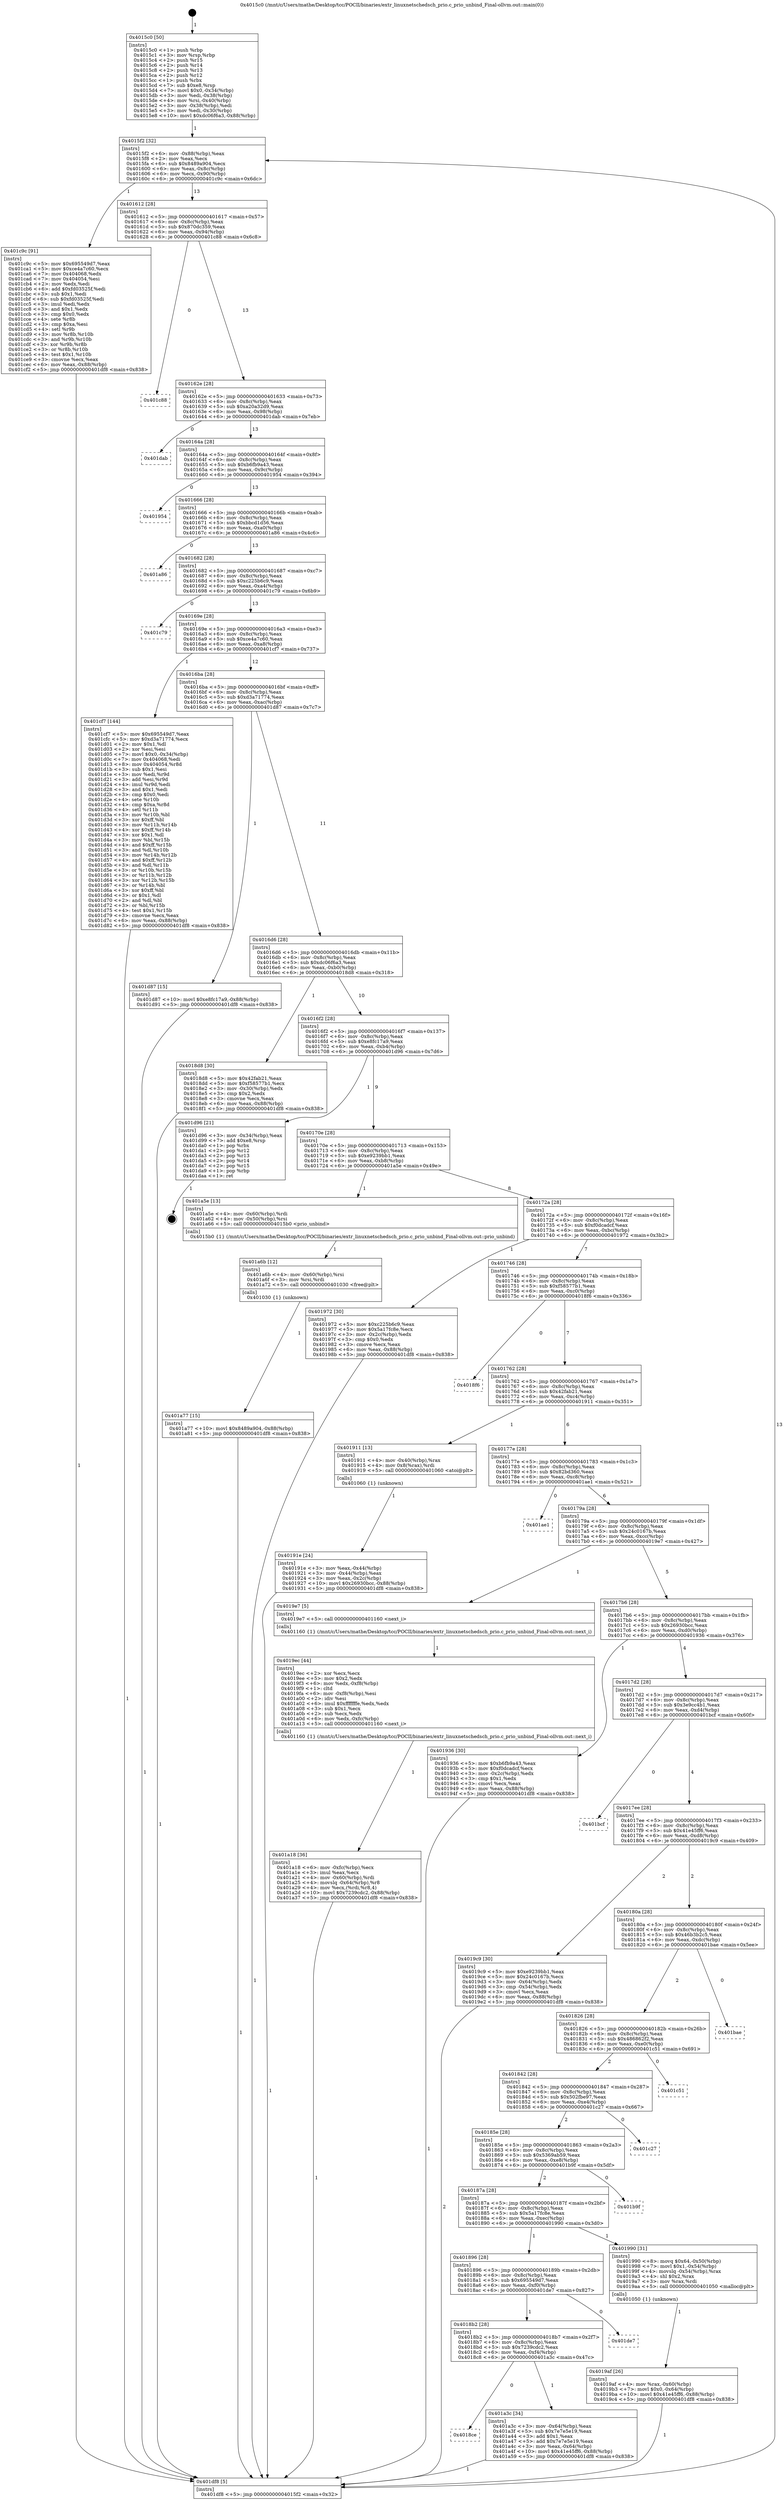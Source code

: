 digraph "0x4015c0" {
  label = "0x4015c0 (/mnt/c/Users/mathe/Desktop/tcc/POCII/binaries/extr_linuxnetschedsch_prio.c_prio_unbind_Final-ollvm.out::main(0))"
  labelloc = "t"
  node[shape=record]

  Entry [label="",width=0.3,height=0.3,shape=circle,fillcolor=black,style=filled]
  "0x4015f2" [label="{
     0x4015f2 [32]\l
     | [instrs]\l
     &nbsp;&nbsp;0x4015f2 \<+6\>: mov -0x88(%rbp),%eax\l
     &nbsp;&nbsp;0x4015f8 \<+2\>: mov %eax,%ecx\l
     &nbsp;&nbsp;0x4015fa \<+6\>: sub $0x8489a904,%ecx\l
     &nbsp;&nbsp;0x401600 \<+6\>: mov %eax,-0x8c(%rbp)\l
     &nbsp;&nbsp;0x401606 \<+6\>: mov %ecx,-0x90(%rbp)\l
     &nbsp;&nbsp;0x40160c \<+6\>: je 0000000000401c9c \<main+0x6dc\>\l
  }"]
  "0x401c9c" [label="{
     0x401c9c [91]\l
     | [instrs]\l
     &nbsp;&nbsp;0x401c9c \<+5\>: mov $0x695549d7,%eax\l
     &nbsp;&nbsp;0x401ca1 \<+5\>: mov $0xce4a7c60,%ecx\l
     &nbsp;&nbsp;0x401ca6 \<+7\>: mov 0x404068,%edx\l
     &nbsp;&nbsp;0x401cad \<+7\>: mov 0x404054,%esi\l
     &nbsp;&nbsp;0x401cb4 \<+2\>: mov %edx,%edi\l
     &nbsp;&nbsp;0x401cb6 \<+6\>: add $0xfd03525f,%edi\l
     &nbsp;&nbsp;0x401cbc \<+3\>: sub $0x1,%edi\l
     &nbsp;&nbsp;0x401cbf \<+6\>: sub $0xfd03525f,%edi\l
     &nbsp;&nbsp;0x401cc5 \<+3\>: imul %edi,%edx\l
     &nbsp;&nbsp;0x401cc8 \<+3\>: and $0x1,%edx\l
     &nbsp;&nbsp;0x401ccb \<+3\>: cmp $0x0,%edx\l
     &nbsp;&nbsp;0x401cce \<+4\>: sete %r8b\l
     &nbsp;&nbsp;0x401cd2 \<+3\>: cmp $0xa,%esi\l
     &nbsp;&nbsp;0x401cd5 \<+4\>: setl %r9b\l
     &nbsp;&nbsp;0x401cd9 \<+3\>: mov %r8b,%r10b\l
     &nbsp;&nbsp;0x401cdc \<+3\>: and %r9b,%r10b\l
     &nbsp;&nbsp;0x401cdf \<+3\>: xor %r9b,%r8b\l
     &nbsp;&nbsp;0x401ce2 \<+3\>: or %r8b,%r10b\l
     &nbsp;&nbsp;0x401ce5 \<+4\>: test $0x1,%r10b\l
     &nbsp;&nbsp;0x401ce9 \<+3\>: cmovne %ecx,%eax\l
     &nbsp;&nbsp;0x401cec \<+6\>: mov %eax,-0x88(%rbp)\l
     &nbsp;&nbsp;0x401cf2 \<+5\>: jmp 0000000000401df8 \<main+0x838\>\l
  }"]
  "0x401612" [label="{
     0x401612 [28]\l
     | [instrs]\l
     &nbsp;&nbsp;0x401612 \<+5\>: jmp 0000000000401617 \<main+0x57\>\l
     &nbsp;&nbsp;0x401617 \<+6\>: mov -0x8c(%rbp),%eax\l
     &nbsp;&nbsp;0x40161d \<+5\>: sub $0x870dc359,%eax\l
     &nbsp;&nbsp;0x401622 \<+6\>: mov %eax,-0x94(%rbp)\l
     &nbsp;&nbsp;0x401628 \<+6\>: je 0000000000401c88 \<main+0x6c8\>\l
  }"]
  Exit [label="",width=0.3,height=0.3,shape=circle,fillcolor=black,style=filled,peripheries=2]
  "0x401c88" [label="{
     0x401c88\l
  }", style=dashed]
  "0x40162e" [label="{
     0x40162e [28]\l
     | [instrs]\l
     &nbsp;&nbsp;0x40162e \<+5\>: jmp 0000000000401633 \<main+0x73\>\l
     &nbsp;&nbsp;0x401633 \<+6\>: mov -0x8c(%rbp),%eax\l
     &nbsp;&nbsp;0x401639 \<+5\>: sub $0xa20a32d9,%eax\l
     &nbsp;&nbsp;0x40163e \<+6\>: mov %eax,-0x98(%rbp)\l
     &nbsp;&nbsp;0x401644 \<+6\>: je 0000000000401dab \<main+0x7eb\>\l
  }"]
  "0x401a77" [label="{
     0x401a77 [15]\l
     | [instrs]\l
     &nbsp;&nbsp;0x401a77 \<+10\>: movl $0x8489a904,-0x88(%rbp)\l
     &nbsp;&nbsp;0x401a81 \<+5\>: jmp 0000000000401df8 \<main+0x838\>\l
  }"]
  "0x401dab" [label="{
     0x401dab\l
  }", style=dashed]
  "0x40164a" [label="{
     0x40164a [28]\l
     | [instrs]\l
     &nbsp;&nbsp;0x40164a \<+5\>: jmp 000000000040164f \<main+0x8f\>\l
     &nbsp;&nbsp;0x40164f \<+6\>: mov -0x8c(%rbp),%eax\l
     &nbsp;&nbsp;0x401655 \<+5\>: sub $0xb6fb9a43,%eax\l
     &nbsp;&nbsp;0x40165a \<+6\>: mov %eax,-0x9c(%rbp)\l
     &nbsp;&nbsp;0x401660 \<+6\>: je 0000000000401954 \<main+0x394\>\l
  }"]
  "0x401a6b" [label="{
     0x401a6b [12]\l
     | [instrs]\l
     &nbsp;&nbsp;0x401a6b \<+4\>: mov -0x60(%rbp),%rsi\l
     &nbsp;&nbsp;0x401a6f \<+3\>: mov %rsi,%rdi\l
     &nbsp;&nbsp;0x401a72 \<+5\>: call 0000000000401030 \<free@plt\>\l
     | [calls]\l
     &nbsp;&nbsp;0x401030 \{1\} (unknown)\l
  }"]
  "0x401954" [label="{
     0x401954\l
  }", style=dashed]
  "0x401666" [label="{
     0x401666 [28]\l
     | [instrs]\l
     &nbsp;&nbsp;0x401666 \<+5\>: jmp 000000000040166b \<main+0xab\>\l
     &nbsp;&nbsp;0x40166b \<+6\>: mov -0x8c(%rbp),%eax\l
     &nbsp;&nbsp;0x401671 \<+5\>: sub $0xbbcd1d56,%eax\l
     &nbsp;&nbsp;0x401676 \<+6\>: mov %eax,-0xa0(%rbp)\l
     &nbsp;&nbsp;0x40167c \<+6\>: je 0000000000401a86 \<main+0x4c6\>\l
  }"]
  "0x4018ce" [label="{
     0x4018ce\l
  }", style=dashed]
  "0x401a86" [label="{
     0x401a86\l
  }", style=dashed]
  "0x401682" [label="{
     0x401682 [28]\l
     | [instrs]\l
     &nbsp;&nbsp;0x401682 \<+5\>: jmp 0000000000401687 \<main+0xc7\>\l
     &nbsp;&nbsp;0x401687 \<+6\>: mov -0x8c(%rbp),%eax\l
     &nbsp;&nbsp;0x40168d \<+5\>: sub $0xc225b6c9,%eax\l
     &nbsp;&nbsp;0x401692 \<+6\>: mov %eax,-0xa4(%rbp)\l
     &nbsp;&nbsp;0x401698 \<+6\>: je 0000000000401c79 \<main+0x6b9\>\l
  }"]
  "0x401a3c" [label="{
     0x401a3c [34]\l
     | [instrs]\l
     &nbsp;&nbsp;0x401a3c \<+3\>: mov -0x64(%rbp),%eax\l
     &nbsp;&nbsp;0x401a3f \<+5\>: sub $0x7e7e5e19,%eax\l
     &nbsp;&nbsp;0x401a44 \<+3\>: add $0x1,%eax\l
     &nbsp;&nbsp;0x401a47 \<+5\>: add $0x7e7e5e19,%eax\l
     &nbsp;&nbsp;0x401a4c \<+3\>: mov %eax,-0x64(%rbp)\l
     &nbsp;&nbsp;0x401a4f \<+10\>: movl $0x41e45ff6,-0x88(%rbp)\l
     &nbsp;&nbsp;0x401a59 \<+5\>: jmp 0000000000401df8 \<main+0x838\>\l
  }"]
  "0x401c79" [label="{
     0x401c79\l
  }", style=dashed]
  "0x40169e" [label="{
     0x40169e [28]\l
     | [instrs]\l
     &nbsp;&nbsp;0x40169e \<+5\>: jmp 00000000004016a3 \<main+0xe3\>\l
     &nbsp;&nbsp;0x4016a3 \<+6\>: mov -0x8c(%rbp),%eax\l
     &nbsp;&nbsp;0x4016a9 \<+5\>: sub $0xce4a7c60,%eax\l
     &nbsp;&nbsp;0x4016ae \<+6\>: mov %eax,-0xa8(%rbp)\l
     &nbsp;&nbsp;0x4016b4 \<+6\>: je 0000000000401cf7 \<main+0x737\>\l
  }"]
  "0x4018b2" [label="{
     0x4018b2 [28]\l
     | [instrs]\l
     &nbsp;&nbsp;0x4018b2 \<+5\>: jmp 00000000004018b7 \<main+0x2f7\>\l
     &nbsp;&nbsp;0x4018b7 \<+6\>: mov -0x8c(%rbp),%eax\l
     &nbsp;&nbsp;0x4018bd \<+5\>: sub $0x7239cdc2,%eax\l
     &nbsp;&nbsp;0x4018c2 \<+6\>: mov %eax,-0xf4(%rbp)\l
     &nbsp;&nbsp;0x4018c8 \<+6\>: je 0000000000401a3c \<main+0x47c\>\l
  }"]
  "0x401cf7" [label="{
     0x401cf7 [144]\l
     | [instrs]\l
     &nbsp;&nbsp;0x401cf7 \<+5\>: mov $0x695549d7,%eax\l
     &nbsp;&nbsp;0x401cfc \<+5\>: mov $0xd3a71774,%ecx\l
     &nbsp;&nbsp;0x401d01 \<+2\>: mov $0x1,%dl\l
     &nbsp;&nbsp;0x401d03 \<+2\>: xor %esi,%esi\l
     &nbsp;&nbsp;0x401d05 \<+7\>: movl $0x0,-0x34(%rbp)\l
     &nbsp;&nbsp;0x401d0c \<+7\>: mov 0x404068,%edi\l
     &nbsp;&nbsp;0x401d13 \<+8\>: mov 0x404054,%r8d\l
     &nbsp;&nbsp;0x401d1b \<+3\>: sub $0x1,%esi\l
     &nbsp;&nbsp;0x401d1e \<+3\>: mov %edi,%r9d\l
     &nbsp;&nbsp;0x401d21 \<+3\>: add %esi,%r9d\l
     &nbsp;&nbsp;0x401d24 \<+4\>: imul %r9d,%edi\l
     &nbsp;&nbsp;0x401d28 \<+3\>: and $0x1,%edi\l
     &nbsp;&nbsp;0x401d2b \<+3\>: cmp $0x0,%edi\l
     &nbsp;&nbsp;0x401d2e \<+4\>: sete %r10b\l
     &nbsp;&nbsp;0x401d32 \<+4\>: cmp $0xa,%r8d\l
     &nbsp;&nbsp;0x401d36 \<+4\>: setl %r11b\l
     &nbsp;&nbsp;0x401d3a \<+3\>: mov %r10b,%bl\l
     &nbsp;&nbsp;0x401d3d \<+3\>: xor $0xff,%bl\l
     &nbsp;&nbsp;0x401d40 \<+3\>: mov %r11b,%r14b\l
     &nbsp;&nbsp;0x401d43 \<+4\>: xor $0xff,%r14b\l
     &nbsp;&nbsp;0x401d47 \<+3\>: xor $0x1,%dl\l
     &nbsp;&nbsp;0x401d4a \<+3\>: mov %bl,%r15b\l
     &nbsp;&nbsp;0x401d4d \<+4\>: and $0xff,%r15b\l
     &nbsp;&nbsp;0x401d51 \<+3\>: and %dl,%r10b\l
     &nbsp;&nbsp;0x401d54 \<+3\>: mov %r14b,%r12b\l
     &nbsp;&nbsp;0x401d57 \<+4\>: and $0xff,%r12b\l
     &nbsp;&nbsp;0x401d5b \<+3\>: and %dl,%r11b\l
     &nbsp;&nbsp;0x401d5e \<+3\>: or %r10b,%r15b\l
     &nbsp;&nbsp;0x401d61 \<+3\>: or %r11b,%r12b\l
     &nbsp;&nbsp;0x401d64 \<+3\>: xor %r12b,%r15b\l
     &nbsp;&nbsp;0x401d67 \<+3\>: or %r14b,%bl\l
     &nbsp;&nbsp;0x401d6a \<+3\>: xor $0xff,%bl\l
     &nbsp;&nbsp;0x401d6d \<+3\>: or $0x1,%dl\l
     &nbsp;&nbsp;0x401d70 \<+2\>: and %dl,%bl\l
     &nbsp;&nbsp;0x401d72 \<+3\>: or %bl,%r15b\l
     &nbsp;&nbsp;0x401d75 \<+4\>: test $0x1,%r15b\l
     &nbsp;&nbsp;0x401d79 \<+3\>: cmovne %ecx,%eax\l
     &nbsp;&nbsp;0x401d7c \<+6\>: mov %eax,-0x88(%rbp)\l
     &nbsp;&nbsp;0x401d82 \<+5\>: jmp 0000000000401df8 \<main+0x838\>\l
  }"]
  "0x4016ba" [label="{
     0x4016ba [28]\l
     | [instrs]\l
     &nbsp;&nbsp;0x4016ba \<+5\>: jmp 00000000004016bf \<main+0xff\>\l
     &nbsp;&nbsp;0x4016bf \<+6\>: mov -0x8c(%rbp),%eax\l
     &nbsp;&nbsp;0x4016c5 \<+5\>: sub $0xd3a71774,%eax\l
     &nbsp;&nbsp;0x4016ca \<+6\>: mov %eax,-0xac(%rbp)\l
     &nbsp;&nbsp;0x4016d0 \<+6\>: je 0000000000401d87 \<main+0x7c7\>\l
  }"]
  "0x401de7" [label="{
     0x401de7\l
  }", style=dashed]
  "0x401d87" [label="{
     0x401d87 [15]\l
     | [instrs]\l
     &nbsp;&nbsp;0x401d87 \<+10\>: movl $0xe8fc17a9,-0x88(%rbp)\l
     &nbsp;&nbsp;0x401d91 \<+5\>: jmp 0000000000401df8 \<main+0x838\>\l
  }"]
  "0x4016d6" [label="{
     0x4016d6 [28]\l
     | [instrs]\l
     &nbsp;&nbsp;0x4016d6 \<+5\>: jmp 00000000004016db \<main+0x11b\>\l
     &nbsp;&nbsp;0x4016db \<+6\>: mov -0x8c(%rbp),%eax\l
     &nbsp;&nbsp;0x4016e1 \<+5\>: sub $0xdc06f6a3,%eax\l
     &nbsp;&nbsp;0x4016e6 \<+6\>: mov %eax,-0xb0(%rbp)\l
     &nbsp;&nbsp;0x4016ec \<+6\>: je 00000000004018d8 \<main+0x318\>\l
  }"]
  "0x401a18" [label="{
     0x401a18 [36]\l
     | [instrs]\l
     &nbsp;&nbsp;0x401a18 \<+6\>: mov -0xfc(%rbp),%ecx\l
     &nbsp;&nbsp;0x401a1e \<+3\>: imul %eax,%ecx\l
     &nbsp;&nbsp;0x401a21 \<+4\>: mov -0x60(%rbp),%rdi\l
     &nbsp;&nbsp;0x401a25 \<+4\>: movslq -0x64(%rbp),%r8\l
     &nbsp;&nbsp;0x401a29 \<+4\>: mov %ecx,(%rdi,%r8,4)\l
     &nbsp;&nbsp;0x401a2d \<+10\>: movl $0x7239cdc2,-0x88(%rbp)\l
     &nbsp;&nbsp;0x401a37 \<+5\>: jmp 0000000000401df8 \<main+0x838\>\l
  }"]
  "0x4018d8" [label="{
     0x4018d8 [30]\l
     | [instrs]\l
     &nbsp;&nbsp;0x4018d8 \<+5\>: mov $0x42fab21,%eax\l
     &nbsp;&nbsp;0x4018dd \<+5\>: mov $0xf58577b1,%ecx\l
     &nbsp;&nbsp;0x4018e2 \<+3\>: mov -0x30(%rbp),%edx\l
     &nbsp;&nbsp;0x4018e5 \<+3\>: cmp $0x2,%edx\l
     &nbsp;&nbsp;0x4018e8 \<+3\>: cmovne %ecx,%eax\l
     &nbsp;&nbsp;0x4018eb \<+6\>: mov %eax,-0x88(%rbp)\l
     &nbsp;&nbsp;0x4018f1 \<+5\>: jmp 0000000000401df8 \<main+0x838\>\l
  }"]
  "0x4016f2" [label="{
     0x4016f2 [28]\l
     | [instrs]\l
     &nbsp;&nbsp;0x4016f2 \<+5\>: jmp 00000000004016f7 \<main+0x137\>\l
     &nbsp;&nbsp;0x4016f7 \<+6\>: mov -0x8c(%rbp),%eax\l
     &nbsp;&nbsp;0x4016fd \<+5\>: sub $0xe8fc17a9,%eax\l
     &nbsp;&nbsp;0x401702 \<+6\>: mov %eax,-0xb4(%rbp)\l
     &nbsp;&nbsp;0x401708 \<+6\>: je 0000000000401d96 \<main+0x7d6\>\l
  }"]
  "0x401df8" [label="{
     0x401df8 [5]\l
     | [instrs]\l
     &nbsp;&nbsp;0x401df8 \<+5\>: jmp 00000000004015f2 \<main+0x32\>\l
  }"]
  "0x4015c0" [label="{
     0x4015c0 [50]\l
     | [instrs]\l
     &nbsp;&nbsp;0x4015c0 \<+1\>: push %rbp\l
     &nbsp;&nbsp;0x4015c1 \<+3\>: mov %rsp,%rbp\l
     &nbsp;&nbsp;0x4015c4 \<+2\>: push %r15\l
     &nbsp;&nbsp;0x4015c6 \<+2\>: push %r14\l
     &nbsp;&nbsp;0x4015c8 \<+2\>: push %r13\l
     &nbsp;&nbsp;0x4015ca \<+2\>: push %r12\l
     &nbsp;&nbsp;0x4015cc \<+1\>: push %rbx\l
     &nbsp;&nbsp;0x4015cd \<+7\>: sub $0xe8,%rsp\l
     &nbsp;&nbsp;0x4015d4 \<+7\>: movl $0x0,-0x34(%rbp)\l
     &nbsp;&nbsp;0x4015db \<+3\>: mov %edi,-0x38(%rbp)\l
     &nbsp;&nbsp;0x4015de \<+4\>: mov %rsi,-0x40(%rbp)\l
     &nbsp;&nbsp;0x4015e2 \<+3\>: mov -0x38(%rbp),%edi\l
     &nbsp;&nbsp;0x4015e5 \<+3\>: mov %edi,-0x30(%rbp)\l
     &nbsp;&nbsp;0x4015e8 \<+10\>: movl $0xdc06f6a3,-0x88(%rbp)\l
  }"]
  "0x4019ec" [label="{
     0x4019ec [44]\l
     | [instrs]\l
     &nbsp;&nbsp;0x4019ec \<+2\>: xor %ecx,%ecx\l
     &nbsp;&nbsp;0x4019ee \<+5\>: mov $0x2,%edx\l
     &nbsp;&nbsp;0x4019f3 \<+6\>: mov %edx,-0xf8(%rbp)\l
     &nbsp;&nbsp;0x4019f9 \<+1\>: cltd\l
     &nbsp;&nbsp;0x4019fa \<+6\>: mov -0xf8(%rbp),%esi\l
     &nbsp;&nbsp;0x401a00 \<+2\>: idiv %esi\l
     &nbsp;&nbsp;0x401a02 \<+6\>: imul $0xfffffffe,%edx,%edx\l
     &nbsp;&nbsp;0x401a08 \<+3\>: sub $0x1,%ecx\l
     &nbsp;&nbsp;0x401a0b \<+2\>: sub %ecx,%edx\l
     &nbsp;&nbsp;0x401a0d \<+6\>: mov %edx,-0xfc(%rbp)\l
     &nbsp;&nbsp;0x401a13 \<+5\>: call 0000000000401160 \<next_i\>\l
     | [calls]\l
     &nbsp;&nbsp;0x401160 \{1\} (/mnt/c/Users/mathe/Desktop/tcc/POCII/binaries/extr_linuxnetschedsch_prio.c_prio_unbind_Final-ollvm.out::next_i)\l
  }"]
  "0x401d96" [label="{
     0x401d96 [21]\l
     | [instrs]\l
     &nbsp;&nbsp;0x401d96 \<+3\>: mov -0x34(%rbp),%eax\l
     &nbsp;&nbsp;0x401d99 \<+7\>: add $0xe8,%rsp\l
     &nbsp;&nbsp;0x401da0 \<+1\>: pop %rbx\l
     &nbsp;&nbsp;0x401da1 \<+2\>: pop %r12\l
     &nbsp;&nbsp;0x401da3 \<+2\>: pop %r13\l
     &nbsp;&nbsp;0x401da5 \<+2\>: pop %r14\l
     &nbsp;&nbsp;0x401da7 \<+2\>: pop %r15\l
     &nbsp;&nbsp;0x401da9 \<+1\>: pop %rbp\l
     &nbsp;&nbsp;0x401daa \<+1\>: ret\l
  }"]
  "0x40170e" [label="{
     0x40170e [28]\l
     | [instrs]\l
     &nbsp;&nbsp;0x40170e \<+5\>: jmp 0000000000401713 \<main+0x153\>\l
     &nbsp;&nbsp;0x401713 \<+6\>: mov -0x8c(%rbp),%eax\l
     &nbsp;&nbsp;0x401719 \<+5\>: sub $0xe9239bb1,%eax\l
     &nbsp;&nbsp;0x40171e \<+6\>: mov %eax,-0xb8(%rbp)\l
     &nbsp;&nbsp;0x401724 \<+6\>: je 0000000000401a5e \<main+0x49e\>\l
  }"]
  "0x4019af" [label="{
     0x4019af [26]\l
     | [instrs]\l
     &nbsp;&nbsp;0x4019af \<+4\>: mov %rax,-0x60(%rbp)\l
     &nbsp;&nbsp;0x4019b3 \<+7\>: movl $0x0,-0x64(%rbp)\l
     &nbsp;&nbsp;0x4019ba \<+10\>: movl $0x41e45ff6,-0x88(%rbp)\l
     &nbsp;&nbsp;0x4019c4 \<+5\>: jmp 0000000000401df8 \<main+0x838\>\l
  }"]
  "0x401a5e" [label="{
     0x401a5e [13]\l
     | [instrs]\l
     &nbsp;&nbsp;0x401a5e \<+4\>: mov -0x60(%rbp),%rdi\l
     &nbsp;&nbsp;0x401a62 \<+4\>: mov -0x50(%rbp),%rsi\l
     &nbsp;&nbsp;0x401a66 \<+5\>: call 00000000004015b0 \<prio_unbind\>\l
     | [calls]\l
     &nbsp;&nbsp;0x4015b0 \{1\} (/mnt/c/Users/mathe/Desktop/tcc/POCII/binaries/extr_linuxnetschedsch_prio.c_prio_unbind_Final-ollvm.out::prio_unbind)\l
  }"]
  "0x40172a" [label="{
     0x40172a [28]\l
     | [instrs]\l
     &nbsp;&nbsp;0x40172a \<+5\>: jmp 000000000040172f \<main+0x16f\>\l
     &nbsp;&nbsp;0x40172f \<+6\>: mov -0x8c(%rbp),%eax\l
     &nbsp;&nbsp;0x401735 \<+5\>: sub $0xf0dcadcf,%eax\l
     &nbsp;&nbsp;0x40173a \<+6\>: mov %eax,-0xbc(%rbp)\l
     &nbsp;&nbsp;0x401740 \<+6\>: je 0000000000401972 \<main+0x3b2\>\l
  }"]
  "0x401896" [label="{
     0x401896 [28]\l
     | [instrs]\l
     &nbsp;&nbsp;0x401896 \<+5\>: jmp 000000000040189b \<main+0x2db\>\l
     &nbsp;&nbsp;0x40189b \<+6\>: mov -0x8c(%rbp),%eax\l
     &nbsp;&nbsp;0x4018a1 \<+5\>: sub $0x695549d7,%eax\l
     &nbsp;&nbsp;0x4018a6 \<+6\>: mov %eax,-0xf0(%rbp)\l
     &nbsp;&nbsp;0x4018ac \<+6\>: je 0000000000401de7 \<main+0x827\>\l
  }"]
  "0x401972" [label="{
     0x401972 [30]\l
     | [instrs]\l
     &nbsp;&nbsp;0x401972 \<+5\>: mov $0xc225b6c9,%eax\l
     &nbsp;&nbsp;0x401977 \<+5\>: mov $0x5a17fc8e,%ecx\l
     &nbsp;&nbsp;0x40197c \<+3\>: mov -0x2c(%rbp),%edx\l
     &nbsp;&nbsp;0x40197f \<+3\>: cmp $0x0,%edx\l
     &nbsp;&nbsp;0x401982 \<+3\>: cmove %ecx,%eax\l
     &nbsp;&nbsp;0x401985 \<+6\>: mov %eax,-0x88(%rbp)\l
     &nbsp;&nbsp;0x40198b \<+5\>: jmp 0000000000401df8 \<main+0x838\>\l
  }"]
  "0x401746" [label="{
     0x401746 [28]\l
     | [instrs]\l
     &nbsp;&nbsp;0x401746 \<+5\>: jmp 000000000040174b \<main+0x18b\>\l
     &nbsp;&nbsp;0x40174b \<+6\>: mov -0x8c(%rbp),%eax\l
     &nbsp;&nbsp;0x401751 \<+5\>: sub $0xf58577b1,%eax\l
     &nbsp;&nbsp;0x401756 \<+6\>: mov %eax,-0xc0(%rbp)\l
     &nbsp;&nbsp;0x40175c \<+6\>: je 00000000004018f6 \<main+0x336\>\l
  }"]
  "0x401990" [label="{
     0x401990 [31]\l
     | [instrs]\l
     &nbsp;&nbsp;0x401990 \<+8\>: movq $0x64,-0x50(%rbp)\l
     &nbsp;&nbsp;0x401998 \<+7\>: movl $0x1,-0x54(%rbp)\l
     &nbsp;&nbsp;0x40199f \<+4\>: movslq -0x54(%rbp),%rax\l
     &nbsp;&nbsp;0x4019a3 \<+4\>: shl $0x2,%rax\l
     &nbsp;&nbsp;0x4019a7 \<+3\>: mov %rax,%rdi\l
     &nbsp;&nbsp;0x4019aa \<+5\>: call 0000000000401050 \<malloc@plt\>\l
     | [calls]\l
     &nbsp;&nbsp;0x401050 \{1\} (unknown)\l
  }"]
  "0x4018f6" [label="{
     0x4018f6\l
  }", style=dashed]
  "0x401762" [label="{
     0x401762 [28]\l
     | [instrs]\l
     &nbsp;&nbsp;0x401762 \<+5\>: jmp 0000000000401767 \<main+0x1a7\>\l
     &nbsp;&nbsp;0x401767 \<+6\>: mov -0x8c(%rbp),%eax\l
     &nbsp;&nbsp;0x40176d \<+5\>: sub $0x42fab21,%eax\l
     &nbsp;&nbsp;0x401772 \<+6\>: mov %eax,-0xc4(%rbp)\l
     &nbsp;&nbsp;0x401778 \<+6\>: je 0000000000401911 \<main+0x351\>\l
  }"]
  "0x40187a" [label="{
     0x40187a [28]\l
     | [instrs]\l
     &nbsp;&nbsp;0x40187a \<+5\>: jmp 000000000040187f \<main+0x2bf\>\l
     &nbsp;&nbsp;0x40187f \<+6\>: mov -0x8c(%rbp),%eax\l
     &nbsp;&nbsp;0x401885 \<+5\>: sub $0x5a17fc8e,%eax\l
     &nbsp;&nbsp;0x40188a \<+6\>: mov %eax,-0xec(%rbp)\l
     &nbsp;&nbsp;0x401890 \<+6\>: je 0000000000401990 \<main+0x3d0\>\l
  }"]
  "0x401911" [label="{
     0x401911 [13]\l
     | [instrs]\l
     &nbsp;&nbsp;0x401911 \<+4\>: mov -0x40(%rbp),%rax\l
     &nbsp;&nbsp;0x401915 \<+4\>: mov 0x8(%rax),%rdi\l
     &nbsp;&nbsp;0x401919 \<+5\>: call 0000000000401060 \<atoi@plt\>\l
     | [calls]\l
     &nbsp;&nbsp;0x401060 \{1\} (unknown)\l
  }"]
  "0x40177e" [label="{
     0x40177e [28]\l
     | [instrs]\l
     &nbsp;&nbsp;0x40177e \<+5\>: jmp 0000000000401783 \<main+0x1c3\>\l
     &nbsp;&nbsp;0x401783 \<+6\>: mov -0x8c(%rbp),%eax\l
     &nbsp;&nbsp;0x401789 \<+5\>: sub $0x82bd360,%eax\l
     &nbsp;&nbsp;0x40178e \<+6\>: mov %eax,-0xc8(%rbp)\l
     &nbsp;&nbsp;0x401794 \<+6\>: je 0000000000401ae1 \<main+0x521\>\l
  }"]
  "0x40191e" [label="{
     0x40191e [24]\l
     | [instrs]\l
     &nbsp;&nbsp;0x40191e \<+3\>: mov %eax,-0x44(%rbp)\l
     &nbsp;&nbsp;0x401921 \<+3\>: mov -0x44(%rbp),%eax\l
     &nbsp;&nbsp;0x401924 \<+3\>: mov %eax,-0x2c(%rbp)\l
     &nbsp;&nbsp;0x401927 \<+10\>: movl $0x26930bcc,-0x88(%rbp)\l
     &nbsp;&nbsp;0x401931 \<+5\>: jmp 0000000000401df8 \<main+0x838\>\l
  }"]
  "0x401b9f" [label="{
     0x401b9f\l
  }", style=dashed]
  "0x401ae1" [label="{
     0x401ae1\l
  }", style=dashed]
  "0x40179a" [label="{
     0x40179a [28]\l
     | [instrs]\l
     &nbsp;&nbsp;0x40179a \<+5\>: jmp 000000000040179f \<main+0x1df\>\l
     &nbsp;&nbsp;0x40179f \<+6\>: mov -0x8c(%rbp),%eax\l
     &nbsp;&nbsp;0x4017a5 \<+5\>: sub $0x24c0167b,%eax\l
     &nbsp;&nbsp;0x4017aa \<+6\>: mov %eax,-0xcc(%rbp)\l
     &nbsp;&nbsp;0x4017b0 \<+6\>: je 00000000004019e7 \<main+0x427\>\l
  }"]
  "0x40185e" [label="{
     0x40185e [28]\l
     | [instrs]\l
     &nbsp;&nbsp;0x40185e \<+5\>: jmp 0000000000401863 \<main+0x2a3\>\l
     &nbsp;&nbsp;0x401863 \<+6\>: mov -0x8c(%rbp),%eax\l
     &nbsp;&nbsp;0x401869 \<+5\>: sub $0x5369ab59,%eax\l
     &nbsp;&nbsp;0x40186e \<+6\>: mov %eax,-0xe8(%rbp)\l
     &nbsp;&nbsp;0x401874 \<+6\>: je 0000000000401b9f \<main+0x5df\>\l
  }"]
  "0x4019e7" [label="{
     0x4019e7 [5]\l
     | [instrs]\l
     &nbsp;&nbsp;0x4019e7 \<+5\>: call 0000000000401160 \<next_i\>\l
     | [calls]\l
     &nbsp;&nbsp;0x401160 \{1\} (/mnt/c/Users/mathe/Desktop/tcc/POCII/binaries/extr_linuxnetschedsch_prio.c_prio_unbind_Final-ollvm.out::next_i)\l
  }"]
  "0x4017b6" [label="{
     0x4017b6 [28]\l
     | [instrs]\l
     &nbsp;&nbsp;0x4017b6 \<+5\>: jmp 00000000004017bb \<main+0x1fb\>\l
     &nbsp;&nbsp;0x4017bb \<+6\>: mov -0x8c(%rbp),%eax\l
     &nbsp;&nbsp;0x4017c1 \<+5\>: sub $0x26930bcc,%eax\l
     &nbsp;&nbsp;0x4017c6 \<+6\>: mov %eax,-0xd0(%rbp)\l
     &nbsp;&nbsp;0x4017cc \<+6\>: je 0000000000401936 \<main+0x376\>\l
  }"]
  "0x401c27" [label="{
     0x401c27\l
  }", style=dashed]
  "0x401936" [label="{
     0x401936 [30]\l
     | [instrs]\l
     &nbsp;&nbsp;0x401936 \<+5\>: mov $0xb6fb9a43,%eax\l
     &nbsp;&nbsp;0x40193b \<+5\>: mov $0xf0dcadcf,%ecx\l
     &nbsp;&nbsp;0x401940 \<+3\>: mov -0x2c(%rbp),%edx\l
     &nbsp;&nbsp;0x401943 \<+3\>: cmp $0x1,%edx\l
     &nbsp;&nbsp;0x401946 \<+3\>: cmovl %ecx,%eax\l
     &nbsp;&nbsp;0x401949 \<+6\>: mov %eax,-0x88(%rbp)\l
     &nbsp;&nbsp;0x40194f \<+5\>: jmp 0000000000401df8 \<main+0x838\>\l
  }"]
  "0x4017d2" [label="{
     0x4017d2 [28]\l
     | [instrs]\l
     &nbsp;&nbsp;0x4017d2 \<+5\>: jmp 00000000004017d7 \<main+0x217\>\l
     &nbsp;&nbsp;0x4017d7 \<+6\>: mov -0x8c(%rbp),%eax\l
     &nbsp;&nbsp;0x4017dd \<+5\>: sub $0x3e9cc4b1,%eax\l
     &nbsp;&nbsp;0x4017e2 \<+6\>: mov %eax,-0xd4(%rbp)\l
     &nbsp;&nbsp;0x4017e8 \<+6\>: je 0000000000401bcf \<main+0x60f\>\l
  }"]
  "0x401842" [label="{
     0x401842 [28]\l
     | [instrs]\l
     &nbsp;&nbsp;0x401842 \<+5\>: jmp 0000000000401847 \<main+0x287\>\l
     &nbsp;&nbsp;0x401847 \<+6\>: mov -0x8c(%rbp),%eax\l
     &nbsp;&nbsp;0x40184d \<+5\>: sub $0x502fbe97,%eax\l
     &nbsp;&nbsp;0x401852 \<+6\>: mov %eax,-0xe4(%rbp)\l
     &nbsp;&nbsp;0x401858 \<+6\>: je 0000000000401c27 \<main+0x667\>\l
  }"]
  "0x401bcf" [label="{
     0x401bcf\l
  }", style=dashed]
  "0x4017ee" [label="{
     0x4017ee [28]\l
     | [instrs]\l
     &nbsp;&nbsp;0x4017ee \<+5\>: jmp 00000000004017f3 \<main+0x233\>\l
     &nbsp;&nbsp;0x4017f3 \<+6\>: mov -0x8c(%rbp),%eax\l
     &nbsp;&nbsp;0x4017f9 \<+5\>: sub $0x41e45ff6,%eax\l
     &nbsp;&nbsp;0x4017fe \<+6\>: mov %eax,-0xd8(%rbp)\l
     &nbsp;&nbsp;0x401804 \<+6\>: je 00000000004019c9 \<main+0x409\>\l
  }"]
  "0x401c51" [label="{
     0x401c51\l
  }", style=dashed]
  "0x4019c9" [label="{
     0x4019c9 [30]\l
     | [instrs]\l
     &nbsp;&nbsp;0x4019c9 \<+5\>: mov $0xe9239bb1,%eax\l
     &nbsp;&nbsp;0x4019ce \<+5\>: mov $0x24c0167b,%ecx\l
     &nbsp;&nbsp;0x4019d3 \<+3\>: mov -0x64(%rbp),%edx\l
     &nbsp;&nbsp;0x4019d6 \<+3\>: cmp -0x54(%rbp),%edx\l
     &nbsp;&nbsp;0x4019d9 \<+3\>: cmovl %ecx,%eax\l
     &nbsp;&nbsp;0x4019dc \<+6\>: mov %eax,-0x88(%rbp)\l
     &nbsp;&nbsp;0x4019e2 \<+5\>: jmp 0000000000401df8 \<main+0x838\>\l
  }"]
  "0x40180a" [label="{
     0x40180a [28]\l
     | [instrs]\l
     &nbsp;&nbsp;0x40180a \<+5\>: jmp 000000000040180f \<main+0x24f\>\l
     &nbsp;&nbsp;0x40180f \<+6\>: mov -0x8c(%rbp),%eax\l
     &nbsp;&nbsp;0x401815 \<+5\>: sub $0x46b3b2c5,%eax\l
     &nbsp;&nbsp;0x40181a \<+6\>: mov %eax,-0xdc(%rbp)\l
     &nbsp;&nbsp;0x401820 \<+6\>: je 0000000000401bae \<main+0x5ee\>\l
  }"]
  "0x401826" [label="{
     0x401826 [28]\l
     | [instrs]\l
     &nbsp;&nbsp;0x401826 \<+5\>: jmp 000000000040182b \<main+0x26b\>\l
     &nbsp;&nbsp;0x40182b \<+6\>: mov -0x8c(%rbp),%eax\l
     &nbsp;&nbsp;0x401831 \<+5\>: sub $0x486862f2,%eax\l
     &nbsp;&nbsp;0x401836 \<+6\>: mov %eax,-0xe0(%rbp)\l
     &nbsp;&nbsp;0x40183c \<+6\>: je 0000000000401c51 \<main+0x691\>\l
  }"]
  "0x401bae" [label="{
     0x401bae\l
  }", style=dashed]
  Entry -> "0x4015c0" [label=" 1"]
  "0x4015f2" -> "0x401c9c" [label=" 1"]
  "0x4015f2" -> "0x401612" [label=" 13"]
  "0x401d96" -> Exit [label=" 1"]
  "0x401612" -> "0x401c88" [label=" 0"]
  "0x401612" -> "0x40162e" [label=" 13"]
  "0x401d87" -> "0x401df8" [label=" 1"]
  "0x40162e" -> "0x401dab" [label=" 0"]
  "0x40162e" -> "0x40164a" [label=" 13"]
  "0x401cf7" -> "0x401df8" [label=" 1"]
  "0x40164a" -> "0x401954" [label=" 0"]
  "0x40164a" -> "0x401666" [label=" 13"]
  "0x401c9c" -> "0x401df8" [label=" 1"]
  "0x401666" -> "0x401a86" [label=" 0"]
  "0x401666" -> "0x401682" [label=" 13"]
  "0x401a77" -> "0x401df8" [label=" 1"]
  "0x401682" -> "0x401c79" [label=" 0"]
  "0x401682" -> "0x40169e" [label=" 13"]
  "0x401a6b" -> "0x401a77" [label=" 1"]
  "0x40169e" -> "0x401cf7" [label=" 1"]
  "0x40169e" -> "0x4016ba" [label=" 12"]
  "0x401a3c" -> "0x401df8" [label=" 1"]
  "0x4016ba" -> "0x401d87" [label=" 1"]
  "0x4016ba" -> "0x4016d6" [label=" 11"]
  "0x4018b2" -> "0x4018ce" [label=" 0"]
  "0x4016d6" -> "0x4018d8" [label=" 1"]
  "0x4016d6" -> "0x4016f2" [label=" 10"]
  "0x4018d8" -> "0x401df8" [label=" 1"]
  "0x4015c0" -> "0x4015f2" [label=" 1"]
  "0x401df8" -> "0x4015f2" [label=" 13"]
  "0x401a5e" -> "0x401a6b" [label=" 1"]
  "0x4016f2" -> "0x401d96" [label=" 1"]
  "0x4016f2" -> "0x40170e" [label=" 9"]
  "0x401896" -> "0x4018b2" [label=" 1"]
  "0x40170e" -> "0x401a5e" [label=" 1"]
  "0x40170e" -> "0x40172a" [label=" 8"]
  "0x401896" -> "0x401de7" [label=" 0"]
  "0x40172a" -> "0x401972" [label=" 1"]
  "0x40172a" -> "0x401746" [label=" 7"]
  "0x4018b2" -> "0x401a3c" [label=" 1"]
  "0x401746" -> "0x4018f6" [label=" 0"]
  "0x401746" -> "0x401762" [label=" 7"]
  "0x401a18" -> "0x401df8" [label=" 1"]
  "0x401762" -> "0x401911" [label=" 1"]
  "0x401762" -> "0x40177e" [label=" 6"]
  "0x401911" -> "0x40191e" [label=" 1"]
  "0x40191e" -> "0x401df8" [label=" 1"]
  "0x4019e7" -> "0x4019ec" [label=" 1"]
  "0x40177e" -> "0x401ae1" [label=" 0"]
  "0x40177e" -> "0x40179a" [label=" 6"]
  "0x4019c9" -> "0x401df8" [label=" 2"]
  "0x40179a" -> "0x4019e7" [label=" 1"]
  "0x40179a" -> "0x4017b6" [label=" 5"]
  "0x401990" -> "0x4019af" [label=" 1"]
  "0x4017b6" -> "0x401936" [label=" 1"]
  "0x4017b6" -> "0x4017d2" [label=" 4"]
  "0x401936" -> "0x401df8" [label=" 1"]
  "0x401972" -> "0x401df8" [label=" 1"]
  "0x40187a" -> "0x401896" [label=" 1"]
  "0x4017d2" -> "0x401bcf" [label=" 0"]
  "0x4017d2" -> "0x4017ee" [label=" 4"]
  "0x4019ec" -> "0x401a18" [label=" 1"]
  "0x4017ee" -> "0x4019c9" [label=" 2"]
  "0x4017ee" -> "0x40180a" [label=" 2"]
  "0x40185e" -> "0x40187a" [label=" 2"]
  "0x40180a" -> "0x401bae" [label=" 0"]
  "0x40180a" -> "0x401826" [label=" 2"]
  "0x40185e" -> "0x401b9f" [label=" 0"]
  "0x401826" -> "0x401c51" [label=" 0"]
  "0x401826" -> "0x401842" [label=" 2"]
  "0x40187a" -> "0x401990" [label=" 1"]
  "0x401842" -> "0x401c27" [label=" 0"]
  "0x401842" -> "0x40185e" [label=" 2"]
  "0x4019af" -> "0x401df8" [label=" 1"]
}
